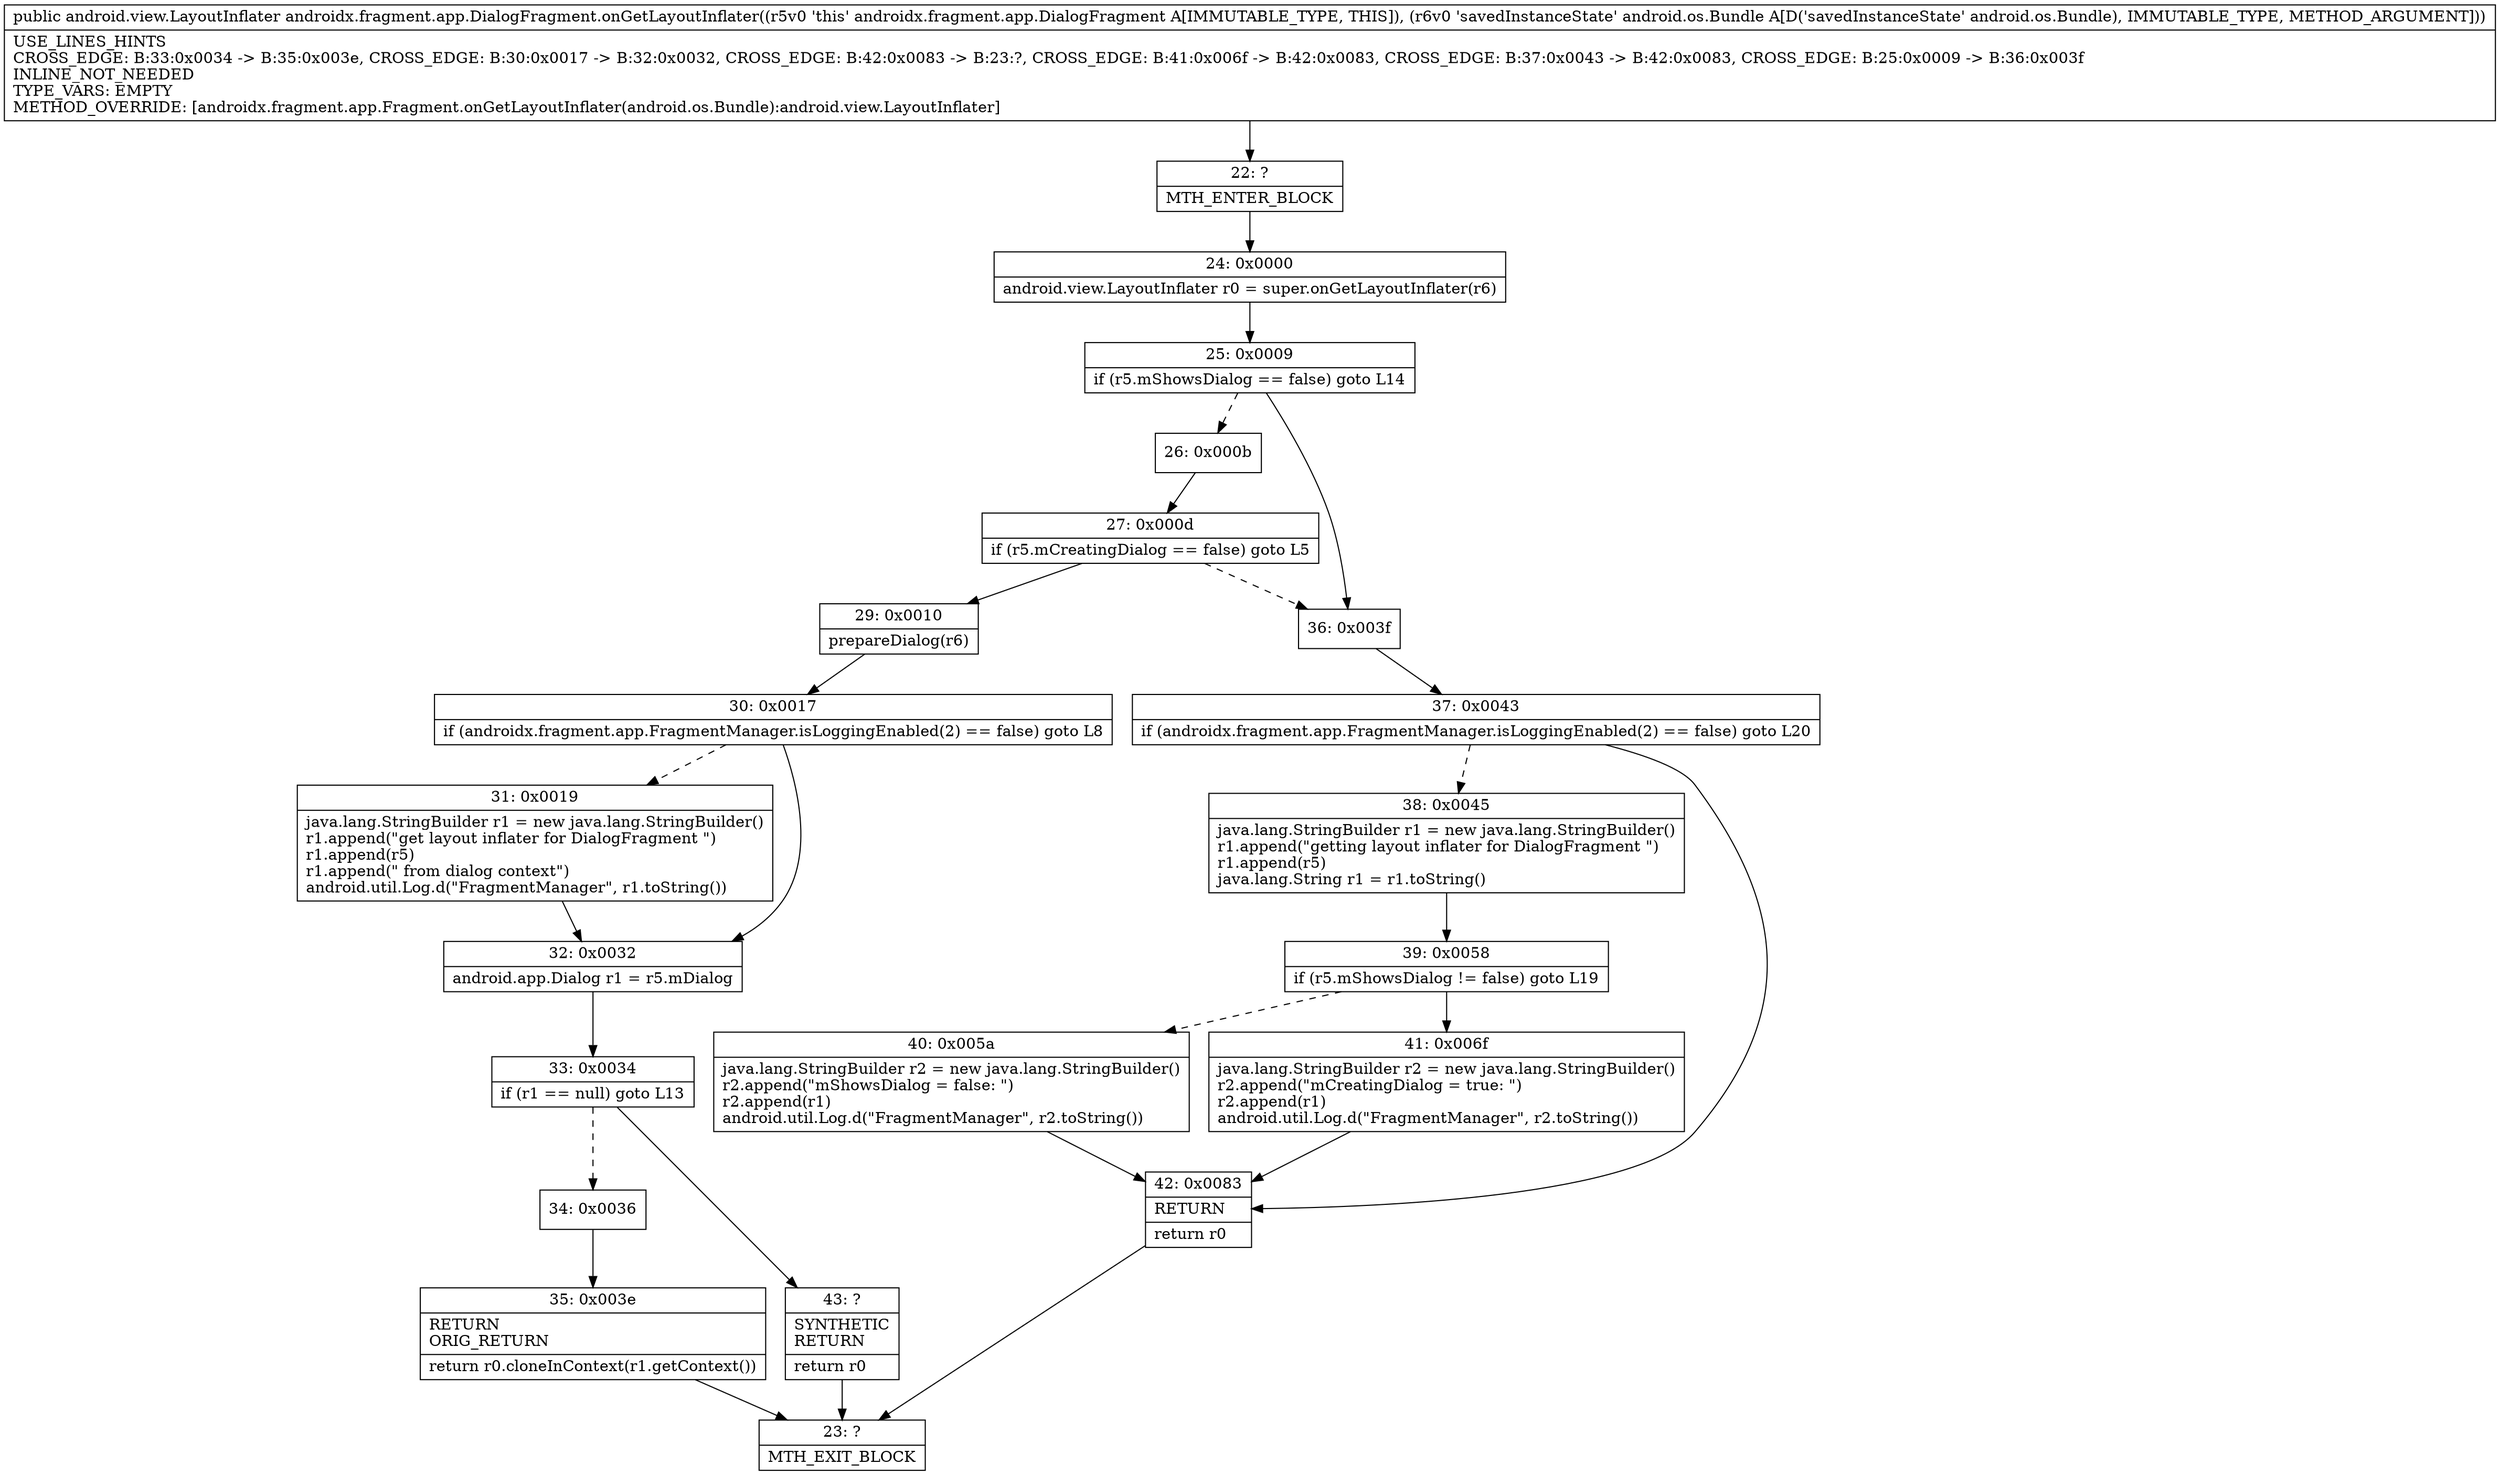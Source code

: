 digraph "CFG forandroidx.fragment.app.DialogFragment.onGetLayoutInflater(Landroid\/os\/Bundle;)Landroid\/view\/LayoutInflater;" {
Node_22 [shape=record,label="{22\:\ ?|MTH_ENTER_BLOCK\l}"];
Node_24 [shape=record,label="{24\:\ 0x0000|android.view.LayoutInflater r0 = super.onGetLayoutInflater(r6)\l}"];
Node_25 [shape=record,label="{25\:\ 0x0009|if (r5.mShowsDialog == false) goto L14\l}"];
Node_26 [shape=record,label="{26\:\ 0x000b}"];
Node_27 [shape=record,label="{27\:\ 0x000d|if (r5.mCreatingDialog == false) goto L5\l}"];
Node_29 [shape=record,label="{29\:\ 0x0010|prepareDialog(r6)\l}"];
Node_30 [shape=record,label="{30\:\ 0x0017|if (androidx.fragment.app.FragmentManager.isLoggingEnabled(2) == false) goto L8\l}"];
Node_31 [shape=record,label="{31\:\ 0x0019|java.lang.StringBuilder r1 = new java.lang.StringBuilder()\lr1.append(\"get layout inflater for DialogFragment \")\lr1.append(r5)\lr1.append(\" from dialog context\")\landroid.util.Log.d(\"FragmentManager\", r1.toString())\l}"];
Node_32 [shape=record,label="{32\:\ 0x0032|android.app.Dialog r1 = r5.mDialog\l}"];
Node_33 [shape=record,label="{33\:\ 0x0034|if (r1 == null) goto L13\l}"];
Node_34 [shape=record,label="{34\:\ 0x0036}"];
Node_35 [shape=record,label="{35\:\ 0x003e|RETURN\lORIG_RETURN\l|return r0.cloneInContext(r1.getContext())\l}"];
Node_23 [shape=record,label="{23\:\ ?|MTH_EXIT_BLOCK\l}"];
Node_43 [shape=record,label="{43\:\ ?|SYNTHETIC\lRETURN\l|return r0\l}"];
Node_36 [shape=record,label="{36\:\ 0x003f}"];
Node_37 [shape=record,label="{37\:\ 0x0043|if (androidx.fragment.app.FragmentManager.isLoggingEnabled(2) == false) goto L20\l}"];
Node_38 [shape=record,label="{38\:\ 0x0045|java.lang.StringBuilder r1 = new java.lang.StringBuilder()\lr1.append(\"getting layout inflater for DialogFragment \")\lr1.append(r5)\ljava.lang.String r1 = r1.toString()\l}"];
Node_39 [shape=record,label="{39\:\ 0x0058|if (r5.mShowsDialog != false) goto L19\l}"];
Node_40 [shape=record,label="{40\:\ 0x005a|java.lang.StringBuilder r2 = new java.lang.StringBuilder()\lr2.append(\"mShowsDialog = false: \")\lr2.append(r1)\landroid.util.Log.d(\"FragmentManager\", r2.toString())\l}"];
Node_41 [shape=record,label="{41\:\ 0x006f|java.lang.StringBuilder r2 = new java.lang.StringBuilder()\lr2.append(\"mCreatingDialog = true: \")\lr2.append(r1)\landroid.util.Log.d(\"FragmentManager\", r2.toString())\l}"];
Node_42 [shape=record,label="{42\:\ 0x0083|RETURN\l|return r0\l}"];
MethodNode[shape=record,label="{public android.view.LayoutInflater androidx.fragment.app.DialogFragment.onGetLayoutInflater((r5v0 'this' androidx.fragment.app.DialogFragment A[IMMUTABLE_TYPE, THIS]), (r6v0 'savedInstanceState' android.os.Bundle A[D('savedInstanceState' android.os.Bundle), IMMUTABLE_TYPE, METHOD_ARGUMENT]))  | USE_LINES_HINTS\lCROSS_EDGE: B:33:0x0034 \-\> B:35:0x003e, CROSS_EDGE: B:30:0x0017 \-\> B:32:0x0032, CROSS_EDGE: B:42:0x0083 \-\> B:23:?, CROSS_EDGE: B:41:0x006f \-\> B:42:0x0083, CROSS_EDGE: B:37:0x0043 \-\> B:42:0x0083, CROSS_EDGE: B:25:0x0009 \-\> B:36:0x003f\lINLINE_NOT_NEEDED\lTYPE_VARS: EMPTY\lMETHOD_OVERRIDE: [androidx.fragment.app.Fragment.onGetLayoutInflater(android.os.Bundle):android.view.LayoutInflater]\l}"];
MethodNode -> Node_22;Node_22 -> Node_24;
Node_24 -> Node_25;
Node_25 -> Node_26[style=dashed];
Node_25 -> Node_36;
Node_26 -> Node_27;
Node_27 -> Node_29;
Node_27 -> Node_36[style=dashed];
Node_29 -> Node_30;
Node_30 -> Node_31[style=dashed];
Node_30 -> Node_32;
Node_31 -> Node_32;
Node_32 -> Node_33;
Node_33 -> Node_34[style=dashed];
Node_33 -> Node_43;
Node_34 -> Node_35;
Node_35 -> Node_23;
Node_43 -> Node_23;
Node_36 -> Node_37;
Node_37 -> Node_38[style=dashed];
Node_37 -> Node_42;
Node_38 -> Node_39;
Node_39 -> Node_40[style=dashed];
Node_39 -> Node_41;
Node_40 -> Node_42;
Node_41 -> Node_42;
Node_42 -> Node_23;
}

